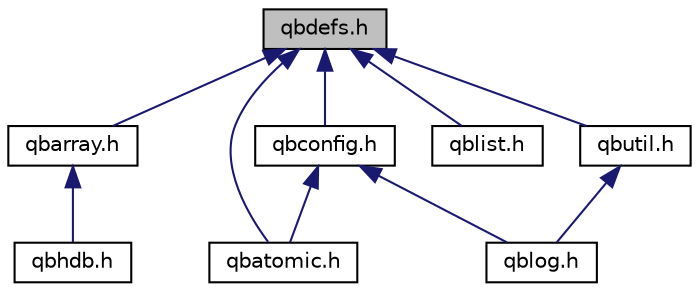digraph "qbdefs.h"
{
  edge [fontname="Helvetica",fontsize="10",labelfontname="Helvetica",labelfontsize="10"];
  node [fontname="Helvetica",fontsize="10",shape=record];
  Node1 [label="qbdefs.h",height=0.2,width=0.4,color="black", fillcolor="grey75", style="filled" fontcolor="black"];
  Node1 -> Node2 [dir="back",color="midnightblue",fontsize="10",style="solid",fontname="Helvetica"];
  Node2 [label="qbarray.h",height=0.2,width=0.4,color="black", fillcolor="white", style="filled",URL="$qbarray_8h.html",tooltip="This is a dynamic array (it can grow, but without moving memory). "];
  Node2 -> Node3 [dir="back",color="midnightblue",fontsize="10",style="solid",fontname="Helvetica"];
  Node3 [label="qbhdb.h",height=0.2,width=0.4,color="black", fillcolor="white", style="filled",URL="$qbhdb_8h.html",tooltip="The handle database is for reference counting objects. "];
  Node1 -> Node4 [dir="back",color="midnightblue",fontsize="10",style="solid",fontname="Helvetica"];
  Node4 [label="qbatomic.h",height=0.2,width=0.4,color="black", fillcolor="white", style="filled",URL="$qbatomic_8h.html",tooltip="Basic atomic integer and pointer operations. "];
  Node1 -> Node5 [dir="back",color="midnightblue",fontsize="10",style="solid",fontname="Helvetica"];
  Node5 [label="qbconfig.h",height=0.2,width=0.4,color="black", fillcolor="white", style="filled",URL="$qbconfig_8h.html"];
  Node5 -> Node4 [dir="back",color="midnightblue",fontsize="10",style="solid",fontname="Helvetica"];
  Node5 -> Node6 [dir="back",color="midnightblue",fontsize="10",style="solid",fontname="Helvetica"];
  Node6 [label="qblog.h",height=0.2,width=0.4,color="black", fillcolor="white", style="filled",URL="$qblog_8h.html",tooltip="The logging API provides four main parts (basics, filtering, threading &amp; blackbox). "];
  Node1 -> Node7 [dir="back",color="midnightblue",fontsize="10",style="solid",fontname="Helvetica"];
  Node7 [label="qblist.h",height=0.2,width=0.4,color="black", fillcolor="white", style="filled",URL="$qblist_8h.html",tooltip="This is a kernel style list implementation. "];
  Node1 -> Node8 [dir="back",color="midnightblue",fontsize="10",style="solid",fontname="Helvetica"];
  Node8 [label="qbutil.h",height=0.2,width=0.4,color="black", fillcolor="white", style="filled",URL="$qbutil_8h.html",tooltip="These are some convience functions used throughout libqb. "];
  Node8 -> Node6 [dir="back",color="midnightblue",fontsize="10",style="solid",fontname="Helvetica"];
}
